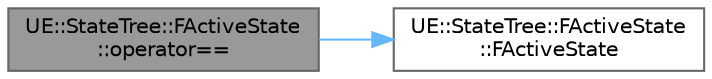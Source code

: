 digraph "UE::StateTree::FActiveState::operator=="
{
 // INTERACTIVE_SVG=YES
 // LATEX_PDF_SIZE
  bgcolor="transparent";
  edge [fontname=Helvetica,fontsize=10,labelfontname=Helvetica,labelfontsize=10];
  node [fontname=Helvetica,fontsize=10,shape=box,height=0.2,width=0.4];
  rankdir="LR";
  Node1 [id="Node000001",label="UE::StateTree::FActiveState\l::operator==",height=0.2,width=0.4,color="gray40", fillcolor="grey60", style="filled", fontcolor="black",tooltip=" "];
  Node1 -> Node2 [id="edge1_Node000001_Node000002",color="steelblue1",style="solid",tooltip=" "];
  Node2 [id="Node000002",label="UE::StateTree::FActiveState\l::FActiveState",height=0.2,width=0.4,color="grey40", fillcolor="white", style="filled",URL="$dc/d7f/structUE_1_1StateTree_1_1FActiveState.html#a65217bc78b09ede2516c58881c44c753",tooltip=" "];
}
